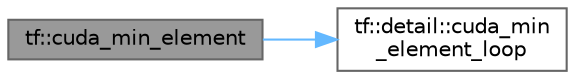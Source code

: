 digraph "tf::cuda_min_element"
{
 // LATEX_PDF_SIZE
  bgcolor="transparent";
  edge [fontname=Helvetica,fontsize=10,labelfontname=Helvetica,labelfontsize=10];
  node [fontname=Helvetica,fontsize=10,shape=box,height=0.2,width=0.4];
  rankdir="LR";
  Node1 [id="Node000001",label="tf::cuda_min_element",height=0.2,width=0.4,color="gray40", fillcolor="grey60", style="filled", fontcolor="black",tooltip="finds the index of the minimum element in a range"];
  Node1 -> Node2 [id="edge1_Node000001_Node000002",color="steelblue1",style="solid",tooltip=" "];
  Node2 [id="Node000002",label="tf::detail::cuda_min\l_element_loop",height=0.2,width=0.4,color="grey40", fillcolor="white", style="filled",URL="$namespacetf_1_1detail.html#a72820903215a409e1e3d47a073579918",tooltip=" "];
}
